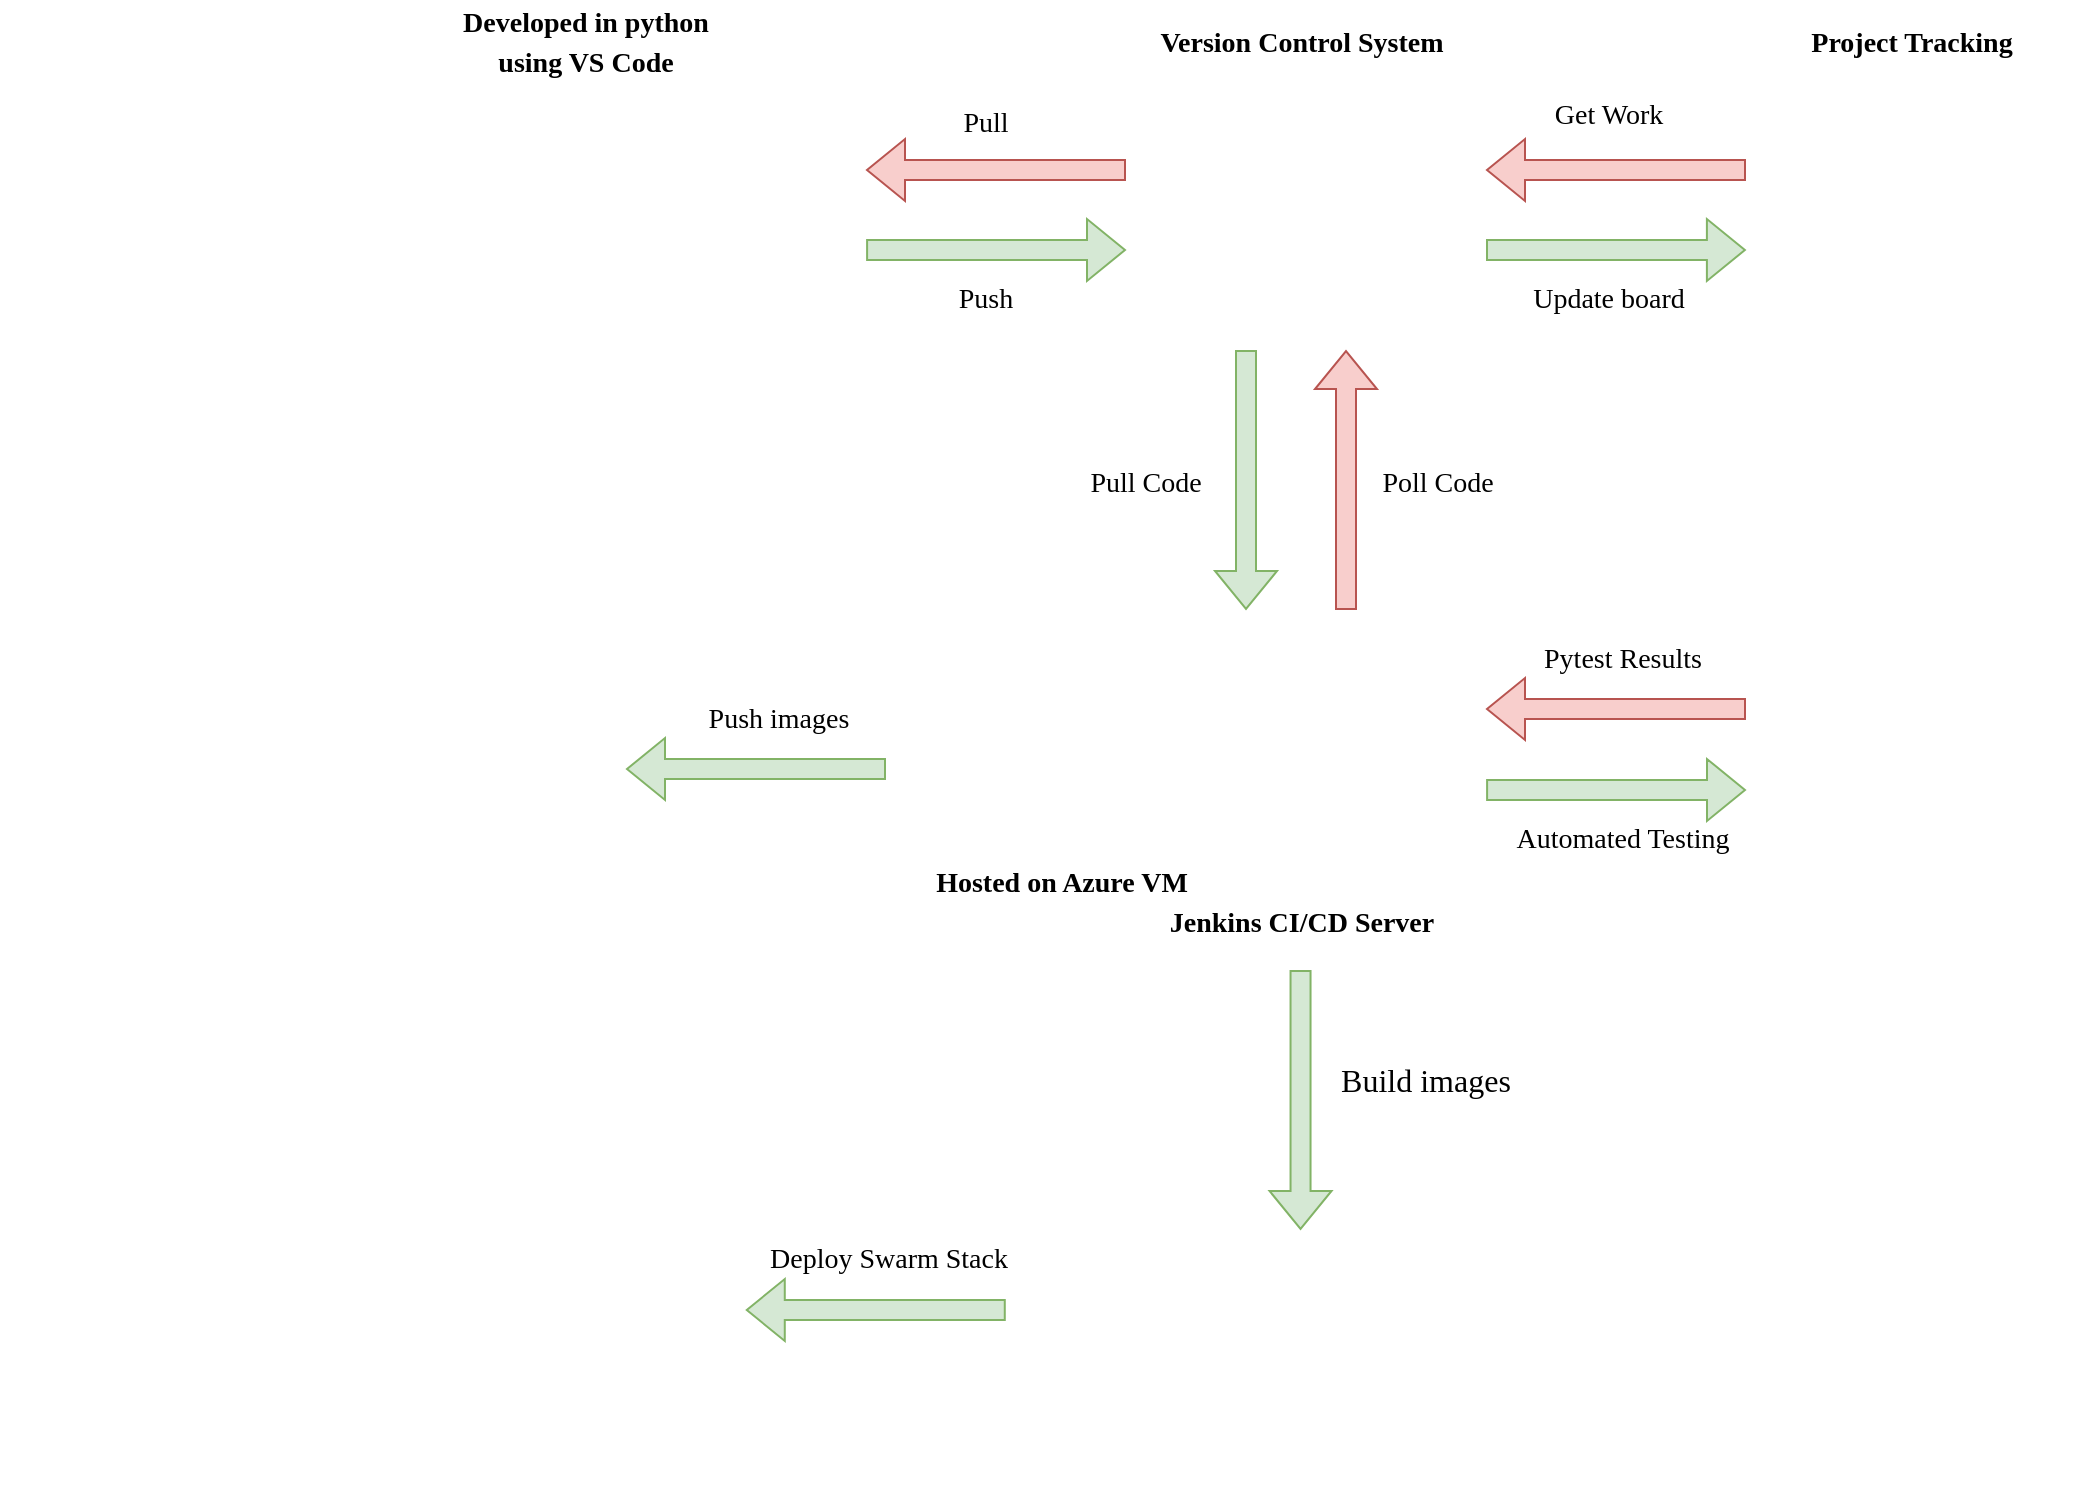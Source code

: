 <mxfile version="17.1.0" type="github">
  <diagram id="R-vtsllRjWptvhgfUugX" name="Page-1">
    <mxGraphModel dx="1422" dy="752" grid="1" gridSize="10" guides="1" tooltips="1" connect="1" arrows="1" fold="1" page="1" pageScale="1" pageWidth="827" pageHeight="1169" math="0" shadow="0">
      <root>
        <mxCell id="0" />
        <mxCell id="1" parent="0" />
        <mxCell id="UjC964fogurT_Rf7UAPe-1" value="" style="shape=image;verticalLabelPosition=bottom;labelBackgroundColor=default;verticalAlign=top;aspect=fixed;imageAspect=0;image=https://o.remove.bg/downloads/bcf56bba-a07d-4360-9be7-c0eeecf1608a/image-removebg-preview.png;" vertex="1" parent="1">
          <mxGeometry x="540" y="60" width="235.54" height="130" as="geometry" />
        </mxCell>
        <mxCell id="UjC964fogurT_Rf7UAPe-3" value="" style="shape=image;verticalLabelPosition=bottom;labelBackgroundColor=default;verticalAlign=top;aspect=fixed;imageAspect=0;image=https://o.remove.bg/downloads/546b3714-94e5-4662-80a4-6e40884e7d94/image-removebg-preview.png;" vertex="1" parent="1">
          <mxGeometry x="522.77" y="290" width="270" height="270" as="geometry" />
        </mxCell>
        <mxCell id="UjC964fogurT_Rf7UAPe-4" value="" style="shape=image;verticalLabelPosition=bottom;labelBackgroundColor=default;verticalAlign=top;aspect=fixed;imageAspect=0;image=https://o.remove.bg/downloads/b527db3a-627c-4f6d-aade-42cf5eb6162f/image-removebg-preview.png;" vertex="1" parent="1">
          <mxGeometry x="430.0" y="330" width="215.91" height="120" as="geometry" />
        </mxCell>
        <mxCell id="UjC964fogurT_Rf7UAPe-6" value="" style="shape=image;verticalLabelPosition=bottom;labelBackgroundColor=default;verticalAlign=top;aspect=fixed;imageAspect=0;image=https://o.remove.bg/downloads/4e845978-fed2-4edf-9369-0dded8a33c09/image-removebg-preview.png;" vertex="1" parent="1">
          <mxGeometry x="880" y="42.5" width="165" height="165" as="geometry" />
        </mxCell>
        <mxCell id="UjC964fogurT_Rf7UAPe-7" value="" style="shape=image;verticalLabelPosition=bottom;labelBackgroundColor=default;verticalAlign=top;aspect=fixed;imageAspect=0;image=https://o.remove.bg/downloads/074fca3e-b8ea-4ec3-bf4a-671aaecba170/image-removebg-preview.png;" vertex="1" parent="1">
          <mxGeometry x="892.5" y="330" width="140" height="140" as="geometry" />
        </mxCell>
        <mxCell id="UjC964fogurT_Rf7UAPe-8" value="" style="shape=image;verticalLabelPosition=bottom;labelBackgroundColor=default;verticalAlign=top;aspect=fixed;imageAspect=0;image=https://o.remove.bg/downloads/10a5251b-6cb7-424c-af25-938a95f4638b/image-removebg-preview.png;" vertex="1" parent="1">
          <mxGeometry x="264.0" y="50" width="150" height="150" as="geometry" />
        </mxCell>
        <mxCell id="UjC964fogurT_Rf7UAPe-9" value="" style="shape=image;verticalLabelPosition=bottom;labelBackgroundColor=default;verticalAlign=top;aspect=fixed;imageAspect=0;image=https://o.remove.bg/downloads/89e39acb-b74c-4910-bea0-2c0385968e4f/image-removebg-preview.png;" vertex="1" parent="1">
          <mxGeometry x="93.84" y="57.5" width="266.21" height="150" as="geometry" />
        </mxCell>
        <mxCell id="UjC964fogurT_Rf7UAPe-10" value="" style="shape=flexArrow;endArrow=classic;html=1;rounded=0;fillColor=#f8cecc;strokeColor=#b85450;" edge="1" parent="1">
          <mxGeometry width="50" height="50" relative="1" as="geometry">
            <mxPoint x="570" y="100" as="sourcePoint" />
            <mxPoint x="440" y="100" as="targetPoint" />
          </mxGeometry>
        </mxCell>
        <mxCell id="UjC964fogurT_Rf7UAPe-16" value="" style="shape=flexArrow;endArrow=classic;html=1;rounded=0;fillColor=#d5e8d4;strokeColor=#82b366;" edge="1" parent="1">
          <mxGeometry width="50" height="50" relative="1" as="geometry">
            <mxPoint x="440.05" y="140" as="sourcePoint" />
            <mxPoint x="570" y="140" as="targetPoint" />
          </mxGeometry>
        </mxCell>
        <mxCell id="UjC964fogurT_Rf7UAPe-17" value="&lt;font style=&quot;font-size: 14px&quot;&gt;&lt;span&gt;Pull&lt;/span&gt;&lt;/font&gt;" style="text;html=1;strokeColor=none;fillColor=none;align=center;verticalAlign=middle;whiteSpace=wrap;rounded=0;fontFamily=Montserrat Light 300;fontSource=https%3A%2F%2Ffonts.googleapis.com%2Fcss%3Ffamily%3DMontserrat%2BLight%2B300;fontSize=16;" vertex="1" parent="1">
          <mxGeometry x="470" y="60" width="60" height="30" as="geometry" />
        </mxCell>
        <mxCell id="UjC964fogurT_Rf7UAPe-21" value="&lt;b&gt;&lt;font style=&quot;font-size: 14px&quot;&gt;Developed in python using VS Code&lt;/font&gt;&lt;/b&gt;" style="text;html=1;strokeColor=none;fillColor=none;align=center;verticalAlign=middle;whiteSpace=wrap;rounded=0;fontFamily=Montserrat Light 300;fontSource=https%3A%2F%2Ffonts.googleapis.com%2Fcss%3Ffamily%3DMontserrat%2BLight%2B300;fontSize=16;" vertex="1" parent="1">
          <mxGeometry x="220.0" y="20" width="159.89" height="30" as="geometry" />
        </mxCell>
        <mxCell id="UjC964fogurT_Rf7UAPe-22" value="&lt;b&gt;&lt;font style=&quot;font-size: 14px&quot;&gt;Version Control System&lt;/font&gt;&lt;/b&gt;" style="text;html=1;strokeColor=none;fillColor=none;align=center;verticalAlign=middle;whiteSpace=wrap;rounded=0;fontFamily=Montserrat Light 300;fontSource=https%3A%2F%2Ffonts.googleapis.com%2Fcss%3Ffamily%3DMontserrat%2BLight%2B300;fontSize=16;" vertex="1" parent="1">
          <mxGeometry x="577.82" y="20" width="159.89" height="30" as="geometry" />
        </mxCell>
        <mxCell id="UjC964fogurT_Rf7UAPe-23" value="&lt;b&gt;&lt;font style=&quot;font-size: 14px&quot;&gt;Project Tracking&lt;/font&gt;&lt;/b&gt;" style="text;html=1;strokeColor=none;fillColor=none;align=center;verticalAlign=middle;whiteSpace=wrap;rounded=0;fontFamily=Montserrat Light 300;fontSource=https%3A%2F%2Ffonts.googleapis.com%2Fcss%3Ffamily%3DMontserrat%2BLight%2B300;fontSize=16;" vertex="1" parent="1">
          <mxGeometry x="882.55" y="20" width="159.89" height="30" as="geometry" />
        </mxCell>
        <mxCell id="UjC964fogurT_Rf7UAPe-26" value="Get Work" style="text;html=1;strokeColor=none;fillColor=none;align=center;verticalAlign=middle;whiteSpace=wrap;rounded=0;fontFamily=Montserrat Light 300;fontSource=https%3A%2F%2Ffonts.googleapis.com%2Fcss%3Ffamily%3DMontserrat%2BLight%2B300;fontSize=14;" vertex="1" parent="1">
          <mxGeometry x="750" y="57.5" width="122.68" height="30" as="geometry" />
        </mxCell>
        <mxCell id="UjC964fogurT_Rf7UAPe-27" value="Push" style="text;html=1;strokeColor=none;fillColor=none;align=center;verticalAlign=middle;whiteSpace=wrap;rounded=0;fontFamily=Montserrat Light 300;fontSource=https%3A%2F%2Ffonts.googleapis.com%2Fcss%3Ffamily%3DMontserrat%2BLight%2B300;fontSize=14;" vertex="1" parent="1">
          <mxGeometry x="470" y="150" width="60" height="30" as="geometry" />
        </mxCell>
        <mxCell id="UjC964fogurT_Rf7UAPe-28" value="Update board" style="text;html=1;strokeColor=none;fillColor=none;align=center;verticalAlign=middle;whiteSpace=wrap;rounded=0;fontFamily=Montserrat Light 300;fontSource=https%3A%2F%2Ffonts.googleapis.com%2Fcss%3Ffamily%3DMontserrat%2BLight%2B300;fontSize=14;" vertex="1" parent="1">
          <mxGeometry x="750" y="150" width="122.68" height="30" as="geometry" />
        </mxCell>
        <mxCell id="UjC964fogurT_Rf7UAPe-32" style="edgeStyle=orthogonalEdgeStyle;rounded=0;orthogonalLoop=1;jettySize=auto;html=1;exitX=0.5;exitY=1;exitDx=0;exitDy=0;fontSize=16;fillColor=#FFFFFF;" edge="1" parent="1" source="UjC964fogurT_Rf7UAPe-27" target="UjC964fogurT_Rf7UAPe-27">
          <mxGeometry relative="1" as="geometry" />
        </mxCell>
        <mxCell id="UjC964fogurT_Rf7UAPe-33" value="" style="shape=flexArrow;endArrow=classic;html=1;rounded=0;fillColor=#f8cecc;strokeColor=#b85450;" edge="1" parent="1">
          <mxGeometry width="50" height="50" relative="1" as="geometry">
            <mxPoint x="880" y="100" as="sourcePoint" />
            <mxPoint x="750" y="100" as="targetPoint" />
          </mxGeometry>
        </mxCell>
        <mxCell id="UjC964fogurT_Rf7UAPe-34" value="" style="shape=flexArrow;endArrow=classic;html=1;rounded=0;fillColor=#d5e8d4;strokeColor=#82b366;" edge="1" parent="1">
          <mxGeometry width="50" height="50" relative="1" as="geometry">
            <mxPoint x="750" y="140" as="sourcePoint" />
            <mxPoint x="879.95" y="140" as="targetPoint" />
          </mxGeometry>
        </mxCell>
        <mxCell id="UjC964fogurT_Rf7UAPe-35" value="" style="shape=flexArrow;endArrow=classic;html=1;rounded=0;fillColor=#f8cecc;strokeColor=#b85450;" edge="1" parent="1">
          <mxGeometry width="50" height="50" relative="1" as="geometry">
            <mxPoint x="880" y="369.5" as="sourcePoint" />
            <mxPoint x="750" y="369.5" as="targetPoint" />
          </mxGeometry>
        </mxCell>
        <mxCell id="UjC964fogurT_Rf7UAPe-36" value="" style="shape=flexArrow;endArrow=classic;html=1;rounded=0;fillColor=#d5e8d4;strokeColor=#82b366;" edge="1" parent="1">
          <mxGeometry width="50" height="50" relative="1" as="geometry">
            <mxPoint x="750.05" y="410" as="sourcePoint" />
            <mxPoint x="880.0" y="410" as="targetPoint" />
          </mxGeometry>
        </mxCell>
        <mxCell id="UjC964fogurT_Rf7UAPe-37" value="Pytest Results" style="text;html=1;strokeColor=none;fillColor=none;align=center;verticalAlign=middle;whiteSpace=wrap;rounded=0;fontFamily=Montserrat Light 300;fontSource=https%3A%2F%2Ffonts.googleapis.com%2Fcss%3Ffamily%3DMontserrat%2BLight%2B300;fontSize=14;" vertex="1" parent="1">
          <mxGeometry x="757.32" y="330" width="122.68" height="30" as="geometry" />
        </mxCell>
        <mxCell id="UjC964fogurT_Rf7UAPe-38" value="Automated Testing" style="text;html=1;strokeColor=none;fillColor=none;align=center;verticalAlign=middle;whiteSpace=wrap;rounded=0;fontFamily=Montserrat Light 300;fontSource=https%3A%2F%2Ffonts.googleapis.com%2Fcss%3Ffamily%3DMontserrat%2BLight%2B300;fontSize=14;" vertex="1" parent="1">
          <mxGeometry x="757.32" y="420" width="122.68" height="30" as="geometry" />
        </mxCell>
        <mxCell id="UjC964fogurT_Rf7UAPe-39" value="" style="shape=image;verticalLabelPosition=bottom;labelBackgroundColor=default;verticalAlign=top;aspect=fixed;imageAspect=0;image=https://o.remove.bg/downloads/f99a4950-7081-4709-b2af-51909032792b/image-removebg-preview.png;" vertex="1" parent="1">
          <mxGeometry x="92.63" y="340" width="268.64" height="140" as="geometry" />
        </mxCell>
        <mxCell id="UjC964fogurT_Rf7UAPe-40" value="" style="shape=flexArrow;endArrow=classic;html=1;rounded=0;fillColor=#d5e8d4;strokeColor=#82b366;" edge="1" parent="1">
          <mxGeometry width="50" height="50" relative="1" as="geometry">
            <mxPoint x="630" y="190" as="sourcePoint" />
            <mxPoint x="630" y="320" as="targetPoint" />
          </mxGeometry>
        </mxCell>
        <mxCell id="UjC964fogurT_Rf7UAPe-42" value="" style="shape=flexArrow;endArrow=classic;html=1;rounded=0;fillColor=#f8cecc;strokeColor=#b85450;" edge="1" parent="1">
          <mxGeometry width="50" height="50" relative="1" as="geometry">
            <mxPoint x="680" y="320" as="sourcePoint" />
            <mxPoint x="680" y="190" as="targetPoint" />
          </mxGeometry>
        </mxCell>
        <mxCell id="UjC964fogurT_Rf7UAPe-44" value="&lt;b&gt;&lt;font style=&quot;font-size: 14px&quot;&gt;Jenkins CI/CD Server&lt;/font&gt;&lt;/b&gt;" style="text;html=1;strokeColor=none;fillColor=none;align=center;verticalAlign=middle;whiteSpace=wrap;rounded=0;fontFamily=Montserrat Light 300;fontSource=https%3A%2F%2Ffonts.googleapis.com%2Fcss%3Ffamily%3DMontserrat%2BLight%2B300;fontSize=16;" vertex="1" parent="1">
          <mxGeometry x="577.82" y="460" width="159.89" height="30" as="geometry" />
        </mxCell>
        <mxCell id="UjC964fogurT_Rf7UAPe-45" value="&lt;font style=&quot;font-size: 14px&quot;&gt;&lt;b&gt;Hosted on Azure VM&lt;/b&gt;&lt;/font&gt;" style="text;html=1;strokeColor=none;fillColor=none;align=center;verticalAlign=middle;whiteSpace=wrap;rounded=0;fontFamily=Montserrat Light 300;fontSource=https%3A%2F%2Ffonts.googleapis.com%2Fcss%3Ffamily%3DMontserrat%2BLight%2B300;fontSize=16;" vertex="1" parent="1">
          <mxGeometry x="458.01" y="440" width="159.89" height="30" as="geometry" />
        </mxCell>
        <mxCell id="UjC964fogurT_Rf7UAPe-46" value="&lt;font style=&quot;font-size: 14px&quot;&gt;&lt;span&gt;Poll Code&lt;br&gt;&lt;/span&gt;&lt;/font&gt;" style="text;html=1;strokeColor=none;fillColor=none;align=center;verticalAlign=middle;whiteSpace=wrap;rounded=0;fontFamily=Montserrat Light 300;fontSource=https%3A%2F%2Ffonts.googleapis.com%2Fcss%3Ffamily%3DMontserrat%2BLight%2B300;fontSize=16;" vertex="1" parent="1">
          <mxGeometry x="675.54" y="240" width="100" height="30" as="geometry" />
        </mxCell>
        <mxCell id="UjC964fogurT_Rf7UAPe-47" value="&lt;font style=&quot;font-size: 14px&quot;&gt;&lt;span&gt;Pull Code&lt;br&gt;&lt;/span&gt;&lt;/font&gt;" style="text;html=1;strokeColor=none;fillColor=none;align=center;verticalAlign=middle;whiteSpace=wrap;rounded=0;fontFamily=Montserrat Light 300;fontSource=https%3A%2F%2Ffonts.googleapis.com%2Fcss%3Ffamily%3DMontserrat%2BLight%2B300;fontSize=16;" vertex="1" parent="1">
          <mxGeometry x="530" y="240" width="100" height="30" as="geometry" />
        </mxCell>
        <mxCell id="UjC964fogurT_Rf7UAPe-48" value="" style="shape=flexArrow;endArrow=classic;html=1;rounded=0;fillColor=#d5e8d4;strokeColor=#82b366;" edge="1" parent="1">
          <mxGeometry width="50" height="50" relative="1" as="geometry">
            <mxPoint x="450" y="399.5" as="sourcePoint" />
            <mxPoint x="320" y="399.5" as="targetPoint" />
          </mxGeometry>
        </mxCell>
        <mxCell id="UjC964fogurT_Rf7UAPe-49" value="Push images" style="text;html=1;strokeColor=none;fillColor=none;align=center;verticalAlign=middle;whiteSpace=wrap;rounded=0;fontFamily=Montserrat Light 300;fontSource=https%3A%2F%2Ffonts.googleapis.com%2Fcss%3Ffamily%3DMontserrat%2BLight%2B300;fontSize=14;" vertex="1" parent="1">
          <mxGeometry x="335.33" y="360" width="122.68" height="30" as="geometry" />
        </mxCell>
        <mxCell id="UjC964fogurT_Rf7UAPe-50" value="" style="shape=image;verticalLabelPosition=bottom;labelBackgroundColor=default;verticalAlign=top;aspect=fixed;imageAspect=0;image=https://o.remove.bg/downloads/95edaf20-e302-4788-9f91-20acc425bd04/image-removebg-preview.png;" vertex="1" parent="1">
          <mxGeometry x="7.89" y="584" width="372" height="178" as="geometry" />
        </mxCell>
        <mxCell id="UjC964fogurT_Rf7UAPe-51" value="" style="shape=flexArrow;endArrow=classic;html=1;rounded=0;fillColor=#d5e8d4;strokeColor=#82b366;" edge="1" parent="1">
          <mxGeometry width="50" height="50" relative="1" as="geometry">
            <mxPoint x="657.27" y="500" as="sourcePoint" />
            <mxPoint x="657.27" y="630" as="targetPoint" />
          </mxGeometry>
        </mxCell>
        <mxCell id="UjC964fogurT_Rf7UAPe-52" value="Build images" style="text;html=1;strokeColor=none;fillColor=none;align=center;verticalAlign=middle;whiteSpace=wrap;rounded=0;fontFamily=Montserrat Light 300;fontSource=https%3A%2F%2Ffonts.googleapis.com%2Fcss%3Ffamily%3DMontserrat%2BLight%2B300;fontSize=16;" vertex="1" parent="1">
          <mxGeometry x="670.0" y="540" width="100" height="30" as="geometry" />
        </mxCell>
        <mxCell id="UjC964fogurT_Rf7UAPe-53" value="" style="shape=image;verticalLabelPosition=bottom;labelBackgroundColor=default;verticalAlign=top;aspect=fixed;imageAspect=0;image=https://o.remove.bg/downloads/72da05aa-f306-4482-b4d3-d73841c81bbe/image-removebg-preview.png;" vertex="1" parent="1">
          <mxGeometry x="490.0" y="600" width="336.96" height="162" as="geometry" />
        </mxCell>
        <mxCell id="UjC964fogurT_Rf7UAPe-54" value="" style="shape=flexArrow;endArrow=classic;html=1;rounded=0;fillColor=#d5e8d4;strokeColor=#82b366;" edge="1" parent="1">
          <mxGeometry width="50" height="50" relative="1" as="geometry">
            <mxPoint x="509.89" y="670" as="sourcePoint" />
            <mxPoint x="379.89" y="670" as="targetPoint" />
          </mxGeometry>
        </mxCell>
        <mxCell id="UjC964fogurT_Rf7UAPe-55" value="Deploy Swarm Stack" style="text;html=1;strokeColor=none;fillColor=none;align=center;verticalAlign=middle;whiteSpace=wrap;rounded=0;fontFamily=Montserrat Light 300;fontSource=https%3A%2F%2Ffonts.googleapis.com%2Fcss%3Ffamily%3DMontserrat%2BLight%2B300;fontSize=14;" vertex="1" parent="1">
          <mxGeometry x="390.0" y="630" width="122.68" height="30" as="geometry" />
        </mxCell>
      </root>
    </mxGraphModel>
  </diagram>
</mxfile>
